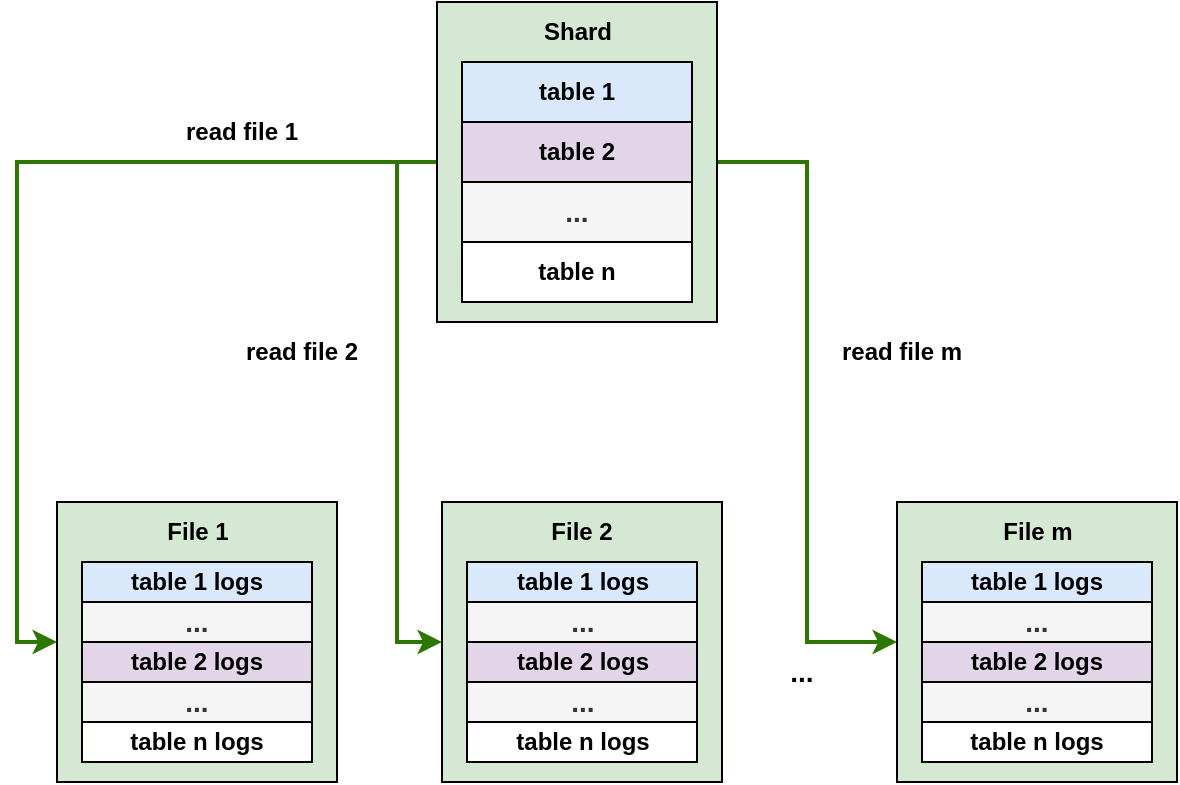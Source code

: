 <mxfile version="21.6.5" type="github">
  <diagram name="第 1 页" id="GNT0aO6SYC5j8JtBL5FU">
    <mxGraphModel dx="1256" dy="571" grid="1" gridSize="10" guides="1" tooltips="1" connect="1" arrows="1" fold="1" page="1" pageScale="1" pageWidth="827" pageHeight="1169" math="0" shadow="0">
      <root>
        <mxCell id="0" />
        <mxCell id="1" parent="0" />
        <mxCell id="uIW3r-pRQoelT44IMbEY-37" value="" style="rounded=0;whiteSpace=wrap;html=1;fillColor=#d5e8d4;strokeColor=#000000;fontStyle=1" parent="1" vertex="1">
          <mxGeometry x="557.5" y="390" width="140" height="140" as="geometry" />
        </mxCell>
        <mxCell id="uIW3r-pRQoelT44IMbEY-36" value="" style="rounded=0;whiteSpace=wrap;html=1;fillColor=#d5e8d4;strokeColor=#000000;fontStyle=1" parent="1" vertex="1">
          <mxGeometry x="330" y="390" width="140" height="140" as="geometry" />
        </mxCell>
        <mxCell id="uIW3r-pRQoelT44IMbEY-35" value="" style="rounded=0;whiteSpace=wrap;html=1;fillColor=#d5e8d4;strokeColor=#000000;fontStyle=1" parent="1" vertex="1">
          <mxGeometry x="137.5" y="390" width="140" height="140" as="geometry" />
        </mxCell>
        <mxCell id="uIW3r-pRQoelT44IMbEY-38" style="edgeStyle=orthogonalEdgeStyle;rounded=0;orthogonalLoop=1;jettySize=auto;html=1;exitX=0;exitY=0.5;exitDx=0;exitDy=0;entryX=0;entryY=0.5;entryDx=0;entryDy=0;fontStyle=1;fillColor=#60a917;strokeColor=#2D7600;strokeWidth=2;" parent="1" source="uIW3r-pRQoelT44IMbEY-1" target="uIW3r-pRQoelT44IMbEY-35" edge="1">
          <mxGeometry relative="1" as="geometry" />
        </mxCell>
        <mxCell id="uIW3r-pRQoelT44IMbEY-39" style="edgeStyle=orthogonalEdgeStyle;rounded=0;orthogonalLoop=1;jettySize=auto;html=1;exitX=0;exitY=0.5;exitDx=0;exitDy=0;entryX=0;entryY=0.5;entryDx=0;entryDy=0;fontStyle=1;fillColor=#60a917;strokeColor=#2D7600;strokeWidth=2;" parent="1" source="uIW3r-pRQoelT44IMbEY-1" target="uIW3r-pRQoelT44IMbEY-36" edge="1">
          <mxGeometry relative="1" as="geometry" />
        </mxCell>
        <mxCell id="uIW3r-pRQoelT44IMbEY-40" style="edgeStyle=orthogonalEdgeStyle;rounded=0;orthogonalLoop=1;jettySize=auto;html=1;exitX=1;exitY=0.5;exitDx=0;exitDy=0;entryX=0;entryY=0.5;entryDx=0;entryDy=0;fontStyle=1;fillColor=#60a917;strokeColor=#2D7600;strokeWidth=2;" parent="1" source="uIW3r-pRQoelT44IMbEY-1" target="uIW3r-pRQoelT44IMbEY-37" edge="1">
          <mxGeometry relative="1" as="geometry" />
        </mxCell>
        <mxCell id="uIW3r-pRQoelT44IMbEY-1" value="" style="rounded=0;whiteSpace=wrap;html=1;fillColor=#d5e8d4;strokeColor=#000000;fontStyle=1" parent="1" vertex="1">
          <mxGeometry x="327.5" y="140" width="140" height="160" as="geometry" />
        </mxCell>
        <mxCell id="uIW3r-pRQoelT44IMbEY-5" value="table 1" style="rounded=0;whiteSpace=wrap;html=1;fillColor=#dae8fc;strokeColor=#000000;fontStyle=1" parent="1" vertex="1">
          <mxGeometry x="340" y="170" width="115" height="30" as="geometry" />
        </mxCell>
        <mxCell id="uIW3r-pRQoelT44IMbEY-9" value="table 2" style="rounded=0;whiteSpace=wrap;html=1;fillColor=#e1d5e7;strokeColor=#000000;fontStyle=1" parent="1" vertex="1">
          <mxGeometry x="340" y="200" width="115" height="30" as="geometry" />
        </mxCell>
        <mxCell id="uIW3r-pRQoelT44IMbEY-10" value="&lt;font style=&quot;font-size: 14px;&quot;&gt;&lt;span&gt;...&lt;/span&gt;&lt;/font&gt;" style="rounded=0;whiteSpace=wrap;html=1;fillColor=#f5f5f5;strokeColor=#000000;fontColor=#333333;fontStyle=1" parent="1" vertex="1">
          <mxGeometry x="340" y="230" width="115" height="30" as="geometry" />
        </mxCell>
        <mxCell id="uIW3r-pRQoelT44IMbEY-14" value="table n" style="rounded=0;whiteSpace=wrap;html=1;fontStyle=1;strokeColor=#000000;" parent="1" vertex="1">
          <mxGeometry x="340" y="260" width="115" height="30" as="geometry" />
        </mxCell>
        <mxCell id="uIW3r-pRQoelT44IMbEY-15" value="Shard" style="text;html=1;strokeColor=none;fillColor=none;align=center;verticalAlign=middle;whiteSpace=wrap;rounded=0;fontStyle=1" parent="1" vertex="1">
          <mxGeometry x="368" y="140" width="60" height="30" as="geometry" />
        </mxCell>
        <mxCell id="uIW3r-pRQoelT44IMbEY-16" value="table 1 logs" style="rounded=0;whiteSpace=wrap;html=1;fillColor=#dae8fc;strokeColor=#000000;fontStyle=1" parent="1" vertex="1">
          <mxGeometry x="150" y="420" width="115" height="20" as="geometry" />
        </mxCell>
        <mxCell id="uIW3r-pRQoelT44IMbEY-17" value="&lt;font style=&quot;font-size: 14px;&quot;&gt;&lt;span&gt;...&lt;/span&gt;&lt;/font&gt;" style="rounded=0;whiteSpace=wrap;html=1;fillColor=#f5f5f5;strokeColor=#000000;fontColor=#333333;fontStyle=1" parent="1" vertex="1">
          <mxGeometry x="150" y="440" width="115" height="20" as="geometry" />
        </mxCell>
        <mxCell id="uIW3r-pRQoelT44IMbEY-18" value="table 2 logs" style="rounded=0;whiteSpace=wrap;html=1;fillColor=#e1d5e7;strokeColor=#000000;fontStyle=1" parent="1" vertex="1">
          <mxGeometry x="150" y="460" width="115" height="20" as="geometry" />
        </mxCell>
        <mxCell id="uIW3r-pRQoelT44IMbEY-19" value="&lt;font style=&quot;font-size: 14px;&quot;&gt;&lt;span&gt;...&lt;/span&gt;&lt;/font&gt;" style="rounded=0;whiteSpace=wrap;html=1;fillColor=#f5f5f5;strokeColor=#000000;fontColor=#333333;fontStyle=1" parent="1" vertex="1">
          <mxGeometry x="150" y="480" width="115" height="20" as="geometry" />
        </mxCell>
        <mxCell id="uIW3r-pRQoelT44IMbEY-20" value="table n logs" style="rounded=0;whiteSpace=wrap;html=1;fontStyle=1;strokeColor=#000000;" parent="1" vertex="1">
          <mxGeometry x="150" y="500" width="115" height="20" as="geometry" />
        </mxCell>
        <mxCell id="uIW3r-pRQoelT44IMbEY-21" value="table 1 logs" style="rounded=0;whiteSpace=wrap;html=1;fillColor=#dae8fc;strokeColor=#000000;fontStyle=1" parent="1" vertex="1">
          <mxGeometry x="342.5" y="420" width="115" height="20" as="geometry" />
        </mxCell>
        <mxCell id="uIW3r-pRQoelT44IMbEY-22" value="&lt;font style=&quot;font-size: 14px;&quot;&gt;&lt;span&gt;...&lt;/span&gt;&lt;/font&gt;" style="rounded=0;whiteSpace=wrap;html=1;fillColor=#f5f5f5;strokeColor=#000000;fontColor=#333333;fontStyle=1" parent="1" vertex="1">
          <mxGeometry x="342.5" y="440" width="115" height="20" as="geometry" />
        </mxCell>
        <mxCell id="uIW3r-pRQoelT44IMbEY-23" value="table 2 logs" style="rounded=0;whiteSpace=wrap;html=1;fillColor=#e1d5e7;strokeColor=#000000;fontStyle=1" parent="1" vertex="1">
          <mxGeometry x="342.5" y="460" width="115" height="20" as="geometry" />
        </mxCell>
        <mxCell id="uIW3r-pRQoelT44IMbEY-24" value="&lt;font style=&quot;font-size: 14px;&quot;&gt;&lt;span&gt;...&lt;/span&gt;&lt;/font&gt;" style="rounded=0;whiteSpace=wrap;html=1;fillColor=#f5f5f5;strokeColor=#000000;fontColor=#333333;fontStyle=1" parent="1" vertex="1">
          <mxGeometry x="342.5" y="480" width="115" height="20" as="geometry" />
        </mxCell>
        <mxCell id="uIW3r-pRQoelT44IMbEY-25" value="table n logs" style="rounded=0;whiteSpace=wrap;html=1;fontStyle=1;strokeColor=#000000;" parent="1" vertex="1">
          <mxGeometry x="342.5" y="500" width="115" height="20" as="geometry" />
        </mxCell>
        <mxCell id="uIW3r-pRQoelT44IMbEY-26" value="table 1 logs" style="rounded=0;whiteSpace=wrap;html=1;fillColor=#dae8fc;strokeColor=#000000;fontStyle=1" parent="1" vertex="1">
          <mxGeometry x="570" y="420" width="115" height="20" as="geometry" />
        </mxCell>
        <mxCell id="uIW3r-pRQoelT44IMbEY-27" value="&lt;font style=&quot;font-size: 14px;&quot;&gt;&lt;span&gt;...&lt;/span&gt;&lt;/font&gt;" style="rounded=0;whiteSpace=wrap;html=1;fillColor=#f5f5f5;strokeColor=#000000;fontColor=#333333;fontStyle=1" parent="1" vertex="1">
          <mxGeometry x="570" y="440" width="115" height="20" as="geometry" />
        </mxCell>
        <mxCell id="uIW3r-pRQoelT44IMbEY-28" value="table 2 logs" style="rounded=0;whiteSpace=wrap;html=1;fillColor=#e1d5e7;strokeColor=#000000;fontStyle=1" parent="1" vertex="1">
          <mxGeometry x="570" y="460" width="115" height="20" as="geometry" />
        </mxCell>
        <mxCell id="uIW3r-pRQoelT44IMbEY-29" value="&lt;font style=&quot;font-size: 14px;&quot;&gt;&lt;span&gt;...&lt;/span&gt;&lt;/font&gt;" style="rounded=0;whiteSpace=wrap;html=1;fillColor=#f5f5f5;strokeColor=#000000;fontColor=#333333;fontStyle=1" parent="1" vertex="1">
          <mxGeometry x="570" y="480" width="115" height="20" as="geometry" />
        </mxCell>
        <mxCell id="uIW3r-pRQoelT44IMbEY-30" value="table n logs" style="rounded=0;whiteSpace=wrap;html=1;fontStyle=1;strokeColor=#000000;" parent="1" vertex="1">
          <mxGeometry x="570" y="500" width="115" height="20" as="geometry" />
        </mxCell>
        <mxCell id="uIW3r-pRQoelT44IMbEY-31" value="&lt;font style=&quot;font-size: 14px;&quot;&gt;&lt;span&gt;...&lt;/span&gt;&lt;br&gt;&lt;/font&gt;" style="text;html=1;strokeColor=none;fillColor=none;align=center;verticalAlign=middle;whiteSpace=wrap;rounded=0;fontStyle=1" parent="1" vertex="1">
          <mxGeometry x="480" y="460" width="60" height="30" as="geometry" />
        </mxCell>
        <mxCell id="uIW3r-pRQoelT44IMbEY-32" value="File 1" style="text;html=1;strokeColor=none;fillColor=none;align=center;verticalAlign=middle;whiteSpace=wrap;rounded=0;fontStyle=1" parent="1" vertex="1">
          <mxGeometry x="177.5" y="390" width="60" height="30" as="geometry" />
        </mxCell>
        <mxCell id="uIW3r-pRQoelT44IMbEY-33" value="File 2" style="text;html=1;strokeColor=none;fillColor=none;align=center;verticalAlign=middle;whiteSpace=wrap;rounded=0;fontStyle=1" parent="1" vertex="1">
          <mxGeometry x="370" y="390" width="60" height="30" as="geometry" />
        </mxCell>
        <mxCell id="uIW3r-pRQoelT44IMbEY-34" value="File m" style="text;html=1;strokeColor=none;fillColor=none;align=center;verticalAlign=middle;whiteSpace=wrap;rounded=0;fontStyle=1" parent="1" vertex="1">
          <mxGeometry x="597.5" y="390" width="60" height="30" as="geometry" />
        </mxCell>
        <mxCell id="uIW3r-pRQoelT44IMbEY-42" value="read file 1" style="text;html=1;strokeColor=none;fillColor=none;align=center;verticalAlign=middle;whiteSpace=wrap;rounded=0;fontStyle=1" parent="1" vertex="1">
          <mxGeometry x="180" y="190" width="100" height="30" as="geometry" />
        </mxCell>
        <mxCell id="uIW3r-pRQoelT44IMbEY-43" value="read file 2" style="text;html=1;strokeColor=none;fillColor=none;align=center;verticalAlign=middle;whiteSpace=wrap;rounded=0;fontStyle=1" parent="1" vertex="1">
          <mxGeometry x="210" y="300" width="100" height="30" as="geometry" />
        </mxCell>
        <mxCell id="uIW3r-pRQoelT44IMbEY-44" value="read file m" style="text;html=1;strokeColor=none;fillColor=none;align=center;verticalAlign=middle;whiteSpace=wrap;rounded=0;fontStyle=1" parent="1" vertex="1">
          <mxGeometry x="510" y="300" width="100" height="30" as="geometry" />
        </mxCell>
      </root>
    </mxGraphModel>
  </diagram>
</mxfile>
